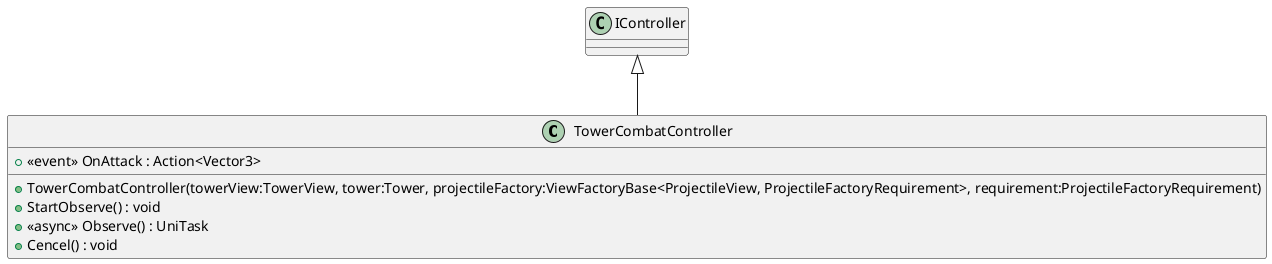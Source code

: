 @startuml
class TowerCombatController {
    +  <<event>> OnAttack : Action<Vector3> 
    + TowerCombatController(towerView:TowerView, tower:Tower, projectileFactory:ViewFactoryBase<ProjectileView, ProjectileFactoryRequirement>, requirement:ProjectileFactoryRequirement)
    + StartObserve() : void
    + <<async>> Observe() : UniTask
    + Cencel() : void
}
IController <|-- TowerCombatController
@enduml
